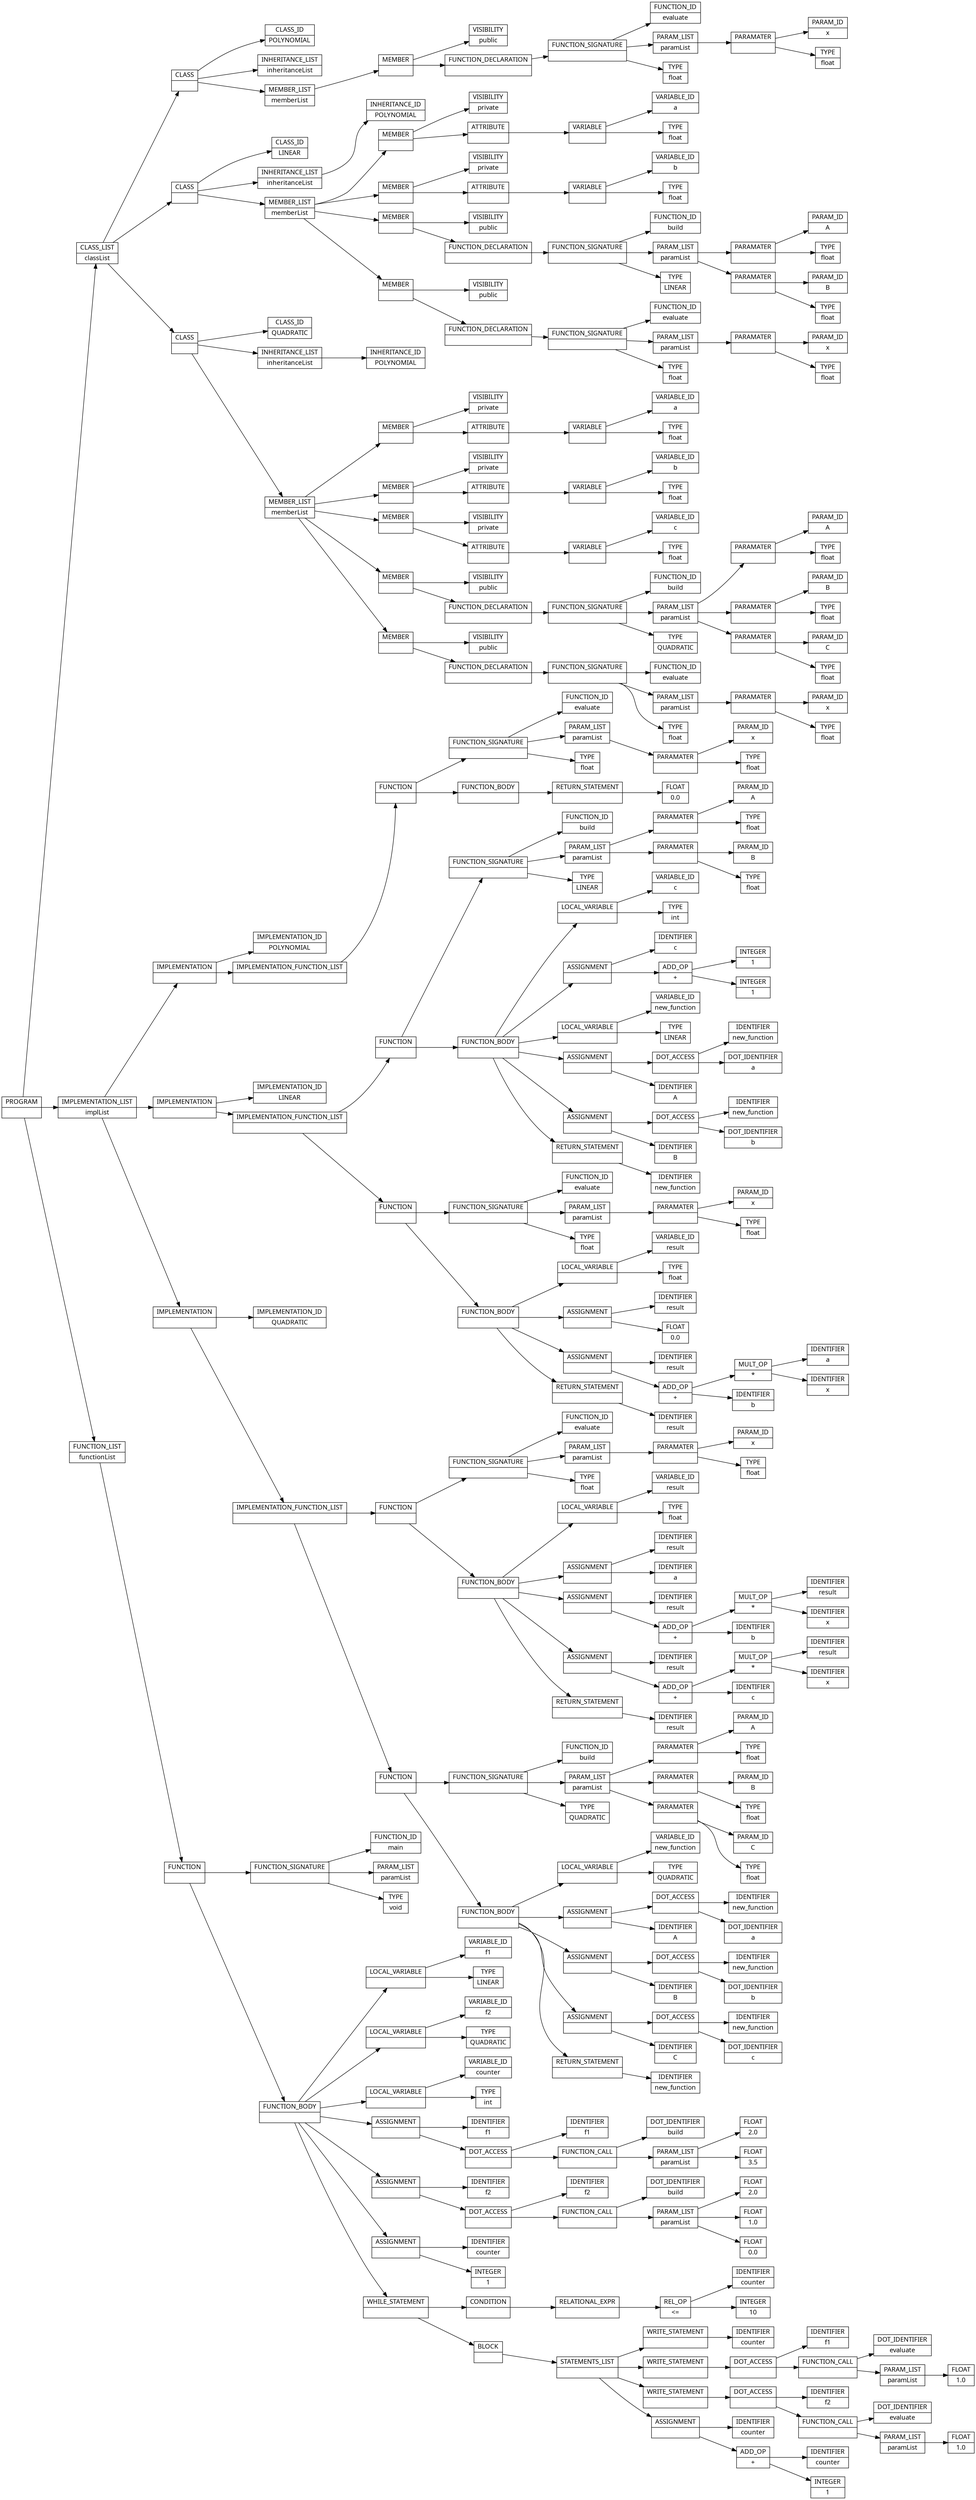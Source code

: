 digraph AST {
  node [shape=record];
    node [fontname=Sans];charset="UTF-8" splines=true splines=spline rankdir =LR
  node3 [label="PROGRAM |  "];
  node2 [label="CLASS_LIST | classList "];
  node17 [label="CLASS |  "];
  node4 [label="CLASS_ID | POLYNOMIAL "];
  node5 [label="INHERITANCE_LIST | inheritanceList "];
  node6 [label="MEMBER_LIST | memberList "];
  node16 [label="MEMBER |  "];
  node7 [label="VISIBILITY | public "];
  node15 [label="FUNCTION_DECLARATION |  "];
  node14 [label="FUNCTION_SIGNATURE |  "];
  node8 [label="FUNCTION_ID | evaluate "];
  node9 [label="PARAM_LIST | paramList "];
  node12 [label="PARAMATER |  "];
  node10 [label="PARAM_ID | x "];
  node11 [label="TYPE | float "];
  node13 [label="TYPE | float "];
  node57 [label="CLASS |  "];
  node18 [label="CLASS_ID | LINEAR "];
  node19 [label="INHERITANCE_LIST | inheritanceList "];
  node20 [label="INHERITANCE_ID | POLYNOMIAL "];
  node21 [label="MEMBER_LIST | memberList "];
  node27 [label="MEMBER |  "];
  node22 [label="VISIBILITY | private "];
  node26 [label="ATTRIBUTE |  "];
  node25 [label="VARIABLE |  "];
  node23 [label="VARIABLE_ID | a "];
  node24 [label="TYPE | float "];
  node33 [label="MEMBER |  "];
  node28 [label="VISIBILITY | private "];
  node32 [label="ATTRIBUTE |  "];
  node31 [label="VARIABLE |  "];
  node29 [label="VARIABLE_ID | b "];
  node30 [label="TYPE | float "];
  node46 [label="MEMBER |  "];
  node34 [label="VISIBILITY | public "];
  node45 [label="FUNCTION_DECLARATION |  "];
  node44 [label="FUNCTION_SIGNATURE |  "];
  node35 [label="FUNCTION_ID | build "];
  node36 [label="PARAM_LIST | paramList "];
  node39 [label="PARAMATER |  "];
  node37 [label="PARAM_ID | A "];
  node38 [label="TYPE | float "];
  node42 [label="PARAMATER |  "];
  node40 [label="PARAM_ID | B "];
  node41 [label="TYPE | float "];
  node43 [label="TYPE | LINEAR "];
  node56 [label="MEMBER |  "];
  node47 [label="VISIBILITY | public "];
  node55 [label="FUNCTION_DECLARATION |  "];
  node54 [label="FUNCTION_SIGNATURE |  "];
  node48 [label="FUNCTION_ID | evaluate "];
  node49 [label="PARAM_LIST | paramList "];
  node52 [label="PARAMATER |  "];
  node50 [label="PARAM_ID | x "];
  node51 [label="TYPE | float "];
  node53 [label="TYPE | float "];
  node106 [label="CLASS |  "];
  node58 [label="CLASS_ID | QUADRATIC "];
  node59 [label="INHERITANCE_LIST | inheritanceList "];
  node60 [label="INHERITANCE_ID | POLYNOMIAL "];
  node61 [label="MEMBER_LIST | memberList "];
  node67 [label="MEMBER |  "];
  node62 [label="VISIBILITY | private "];
  node66 [label="ATTRIBUTE |  "];
  node65 [label="VARIABLE |  "];
  node63 [label="VARIABLE_ID | a "];
  node64 [label="TYPE | float "];
  node73 [label="MEMBER |  "];
  node68 [label="VISIBILITY | private "];
  node72 [label="ATTRIBUTE |  "];
  node71 [label="VARIABLE |  "];
  node69 [label="VARIABLE_ID | b "];
  node70 [label="TYPE | float "];
  node79 [label="MEMBER |  "];
  node74 [label="VISIBILITY | private "];
  node78 [label="ATTRIBUTE |  "];
  node77 [label="VARIABLE |  "];
  node75 [label="VARIABLE_ID | c "];
  node76 [label="TYPE | float "];
  node95 [label="MEMBER |  "];
  node80 [label="VISIBILITY | public "];
  node94 [label="FUNCTION_DECLARATION |  "];
  node93 [label="FUNCTION_SIGNATURE |  "];
  node81 [label="FUNCTION_ID | build "];
  node82 [label="PARAM_LIST | paramList "];
  node85 [label="PARAMATER |  "];
  node83 [label="PARAM_ID | A "];
  node84 [label="TYPE | float "];
  node88 [label="PARAMATER |  "];
  node86 [label="PARAM_ID | B "];
  node87 [label="TYPE | float "];
  node91 [label="PARAMATER |  "];
  node89 [label="PARAM_ID | C "];
  node90 [label="TYPE | float "];
  node92 [label="TYPE | QUADRATIC "];
  node105 [label="MEMBER |  "];
  node96 [label="VISIBILITY | public "];
  node104 [label="FUNCTION_DECLARATION |  "];
  node103 [label="FUNCTION_SIGNATURE |  "];
  node97 [label="FUNCTION_ID | evaluate "];
  node98 [label="PARAM_LIST | paramList "];
  node101 [label="PARAMATER |  "];
  node99 [label="PARAM_ID | x "];
  node100 [label="TYPE | float "];
  node102 [label="TYPE | float "];
  node1 [label="IMPLEMENTATION_LIST | implList "];
  node120 [label="IMPLEMENTATION |  "];
  node107 [label="IMPLEMENTATION_ID | POLYNOMIAL "];
  node108 [label="IMPLEMENTATION_FUNCTION_LIST |  "];
  node119 [label="FUNCTION |  "];
  node115 [label="FUNCTION_SIGNATURE |  "];
  node109 [label="FUNCTION_ID | evaluate "];
  node110 [label="PARAM_LIST | paramList "];
  node113 [label="PARAMATER |  "];
  node111 [label="PARAM_ID | x "];
  node112 [label="TYPE | float "];
  node114 [label="TYPE | float "];
  node116 [label="FUNCTION_BODY |  "];
  node118 [label="RETURN_STATEMENT |  "];
  node117 [label="FLOAT | 0.0 "];
  node187 [label="IMPLEMENTATION |  "];
  node121 [label="IMPLEMENTATION_ID | LINEAR "];
  node122 [label="IMPLEMENTATION_FUNCTION_LIST |  "];
  node160 [label="FUNCTION |  "];
  node132 [label="FUNCTION_SIGNATURE |  "];
  node123 [label="FUNCTION_ID | build "];
  node124 [label="PARAM_LIST | paramList "];
  node127 [label="PARAMATER |  "];
  node125 [label="PARAM_ID | A "];
  node126 [label="TYPE | float "];
  node130 [label="PARAMATER |  "];
  node128 [label="PARAM_ID | B "];
  node129 [label="TYPE | float "];
  node131 [label="TYPE | LINEAR "];
  node133 [label="FUNCTION_BODY |  "];
  node136 [label="LOCAL_VARIABLE |  "];
  node134 [label="VARIABLE_ID | c "];
  node135 [label="TYPE | int "];
  node142 [label="ASSIGNMENT |  "];
  node137 [label="IDENTIFIER | c "];
  node140 [label="ADD_OP | + "];
  node139 [label="INTEGER | 1 "];
  node141 [label="INTEGER | 1 "];
  node145 [label="LOCAL_VARIABLE |  "];
  node143 [label="VARIABLE_ID | new_function "];
  node144 [label="TYPE | LINEAR "];
  node151 [label="ASSIGNMENT |  "];
  node148 [label="DOT_ACCESS |  "];
  node146 [label="IDENTIFIER | new_function "];
  node147 [label="DOT_IDENTIFIER | a "];
  node150 [label="IDENTIFIER | A "];
  node157 [label="ASSIGNMENT |  "];
  node154 [label="DOT_ACCESS |  "];
  node152 [label="IDENTIFIER | new_function "];
  node153 [label="DOT_IDENTIFIER | b "];
  node156 [label="IDENTIFIER | B "];
  node159 [label="RETURN_STATEMENT |  "];
  node158 [label="IDENTIFIER | new_function "];
  node186 [label="FUNCTION |  "];
  node167 [label="FUNCTION_SIGNATURE |  "];
  node161 [label="FUNCTION_ID | evaluate "];
  node162 [label="PARAM_LIST | paramList "];
  node165 [label="PARAMATER |  "];
  node163 [label="PARAM_ID | x "];
  node164 [label="TYPE | float "];
  node166 [label="TYPE | float "];
  node168 [label="FUNCTION_BODY |  "];
  node171 [label="LOCAL_VARIABLE |  "];
  node169 [label="VARIABLE_ID | result "];
  node170 [label="TYPE | float "];
  node175 [label="ASSIGNMENT |  "];
  node172 [label="IDENTIFIER | result "];
  node174 [label="FLOAT | 0.0 "];
  node183 [label="ASSIGNMENT |  "];
  node176 [label="IDENTIFIER | result "];
  node181 [label="ADD_OP | + "];
  node179 [label="MULT_OP | * "];
  node178 [label="IDENTIFIER | a "];
  node180 [label="IDENTIFIER | x "];
  node182 [label="IDENTIFIER | b "];
  node185 [label="RETURN_STATEMENT |  "];
  node184 [label="IDENTIFIER | result "];
  node262 [label="IMPLEMENTATION |  "];
  node188 [label="IMPLEMENTATION_ID | QUADRATIC "];
  node189 [label="IMPLEMENTATION_FUNCTION_LIST |  "];
  node223 [label="FUNCTION |  "];
  node196 [label="FUNCTION_SIGNATURE |  "];
  node190 [label="FUNCTION_ID | evaluate "];
  node191 [label="PARAM_LIST | paramList "];
  node194 [label="PARAMATER |  "];
  node192 [label="PARAM_ID | x "];
  node193 [label="TYPE | float "];
  node195 [label="TYPE | float "];
  node197 [label="FUNCTION_BODY |  "];
  node200 [label="LOCAL_VARIABLE |  "];
  node198 [label="VARIABLE_ID | result "];
  node199 [label="TYPE | float "];
  node204 [label="ASSIGNMENT |  "];
  node201 [label="IDENTIFIER | result "];
  node203 [label="IDENTIFIER | a "];
  node212 [label="ASSIGNMENT |  "];
  node205 [label="IDENTIFIER | result "];
  node210 [label="ADD_OP | + "];
  node208 [label="MULT_OP | * "];
  node207 [label="IDENTIFIER | result "];
  node209 [label="IDENTIFIER | x "];
  node211 [label="IDENTIFIER | b "];
  node220 [label="ASSIGNMENT |  "];
  node213 [label="IDENTIFIER | result "];
  node218 [label="ADD_OP | + "];
  node216 [label="MULT_OP | * "];
  node215 [label="IDENTIFIER | result "];
  node217 [label="IDENTIFIER | x "];
  node219 [label="IDENTIFIER | c "];
  node222 [label="RETURN_STATEMENT |  "];
  node221 [label="IDENTIFIER | result "];
  node261 [label="FUNCTION |  "];
  node236 [label="FUNCTION_SIGNATURE |  "];
  node224 [label="FUNCTION_ID | build "];
  node225 [label="PARAM_LIST | paramList "];
  node228 [label="PARAMATER |  "];
  node226 [label="PARAM_ID | A "];
  node227 [label="TYPE | float "];
  node231 [label="PARAMATER |  "];
  node229 [label="PARAM_ID | B "];
  node230 [label="TYPE | float "];
  node234 [label="PARAMATER |  "];
  node232 [label="PARAM_ID | C "];
  node233 [label="TYPE | float "];
  node235 [label="TYPE | QUADRATIC "];
  node237 [label="FUNCTION_BODY |  "];
  node240 [label="LOCAL_VARIABLE |  "];
  node238 [label="VARIABLE_ID | new_function "];
  node239 [label="TYPE | QUADRATIC "];
  node246 [label="ASSIGNMENT |  "];
  node243 [label="DOT_ACCESS |  "];
  node241 [label="IDENTIFIER | new_function "];
  node242 [label="DOT_IDENTIFIER | a "];
  node245 [label="IDENTIFIER | A "];
  node252 [label="ASSIGNMENT |  "];
  node249 [label="DOT_ACCESS |  "];
  node247 [label="IDENTIFIER | new_function "];
  node248 [label="DOT_IDENTIFIER | b "];
  node251 [label="IDENTIFIER | B "];
  node258 [label="ASSIGNMENT |  "];
  node255 [label="DOT_ACCESS |  "];
  node253 [label="IDENTIFIER | new_function "];
  node254 [label="DOT_IDENTIFIER | c "];
  node257 [label="IDENTIFIER | C "];
  node260 [label="RETURN_STATEMENT |  "];
  node259 [label="IDENTIFIER | new_function "];
  node0 [label="FUNCTION_LIST | functionList "];
  node332 [label="FUNCTION |  "];
  node266 [label="FUNCTION_SIGNATURE |  "];
  node263 [label="FUNCTION_ID | main "];
  node264 [label="PARAM_LIST | paramList "];
  node265 [label="TYPE | void "];
  node267 [label="FUNCTION_BODY |  "];
  node270 [label="LOCAL_VARIABLE |  "];
  node268 [label="VARIABLE_ID | f1 "];
  node269 [label="TYPE | LINEAR "];
  node273 [label="LOCAL_VARIABLE |  "];
  node271 [label="VARIABLE_ID | f2 "];
  node272 [label="TYPE | QUADRATIC "];
  node276 [label="LOCAL_VARIABLE |  "];
  node274 [label="VARIABLE_ID | counter "];
  node275 [label="TYPE | int "];
  node286 [label="ASSIGNMENT |  "];
  node277 [label="IDENTIFIER | f1 "];
  node285 [label="DOT_ACCESS |  "];
  node279 [label="IDENTIFIER | f1 "];
  node284 [label="FUNCTION_CALL |  "];
  node280 [label="DOT_IDENTIFIER | build "];
  node281 [label="PARAM_LIST | paramList "];
  node282 [label="FLOAT | 2.0 "];
  node283 [label="FLOAT | 3.5 "];
  node297 [label="ASSIGNMENT |  "];
  node287 [label="IDENTIFIER | f2 "];
  node296 [label="DOT_ACCESS |  "];
  node289 [label="IDENTIFIER | f2 "];
  node295 [label="FUNCTION_CALL |  "];
  node290 [label="DOT_IDENTIFIER | build "];
  node291 [label="PARAM_LIST | paramList "];
  node292 [label="FLOAT | 2.0 "];
  node293 [label="FLOAT | 1.0 "];
  node294 [label="FLOAT | 0.0 "];
  node301 [label="ASSIGNMENT |  "];
  node298 [label="IDENTIFIER | counter "];
  node300 [label="INTEGER | 1 "];
  node331 [label="WHILE_STATEMENT |  "];
  node306 [label="CONDITION |  "];
  node305 [label="RELATIONAL_EXPR |  "];
  node303 [label="REL_OP | \<= "];
  node302 [label="IDENTIFIER | counter "];
  node304 [label="INTEGER | 10 "];
  node330 [label="BLOCK |  "];
  node307 [label="STATEMENTS_LIST |  "];
  node309 [label="WRITE_STATEMENT |  "];
  node308 [label="IDENTIFIER | counter "];
  node316 [label="WRITE_STATEMENT |  "];
  node315 [label="DOT_ACCESS |  "];
  node310 [label="IDENTIFIER | f1 "];
  node314 [label="FUNCTION_CALL |  "];
  node311 [label="DOT_IDENTIFIER | evaluate "];
  node312 [label="PARAM_LIST | paramList "];
  node313 [label="FLOAT | 1.0 "];
  node323 [label="WRITE_STATEMENT |  "];
  node322 [label="DOT_ACCESS |  "];
  node317 [label="IDENTIFIER | f2 "];
  node321 [label="FUNCTION_CALL |  "];
  node318 [label="DOT_IDENTIFIER | evaluate "];
  node319 [label="PARAM_LIST | paramList "];
  node320 [label="FLOAT | 1.0 "];
  node329 [label="ASSIGNMENT |  "];
  node324 [label="IDENTIFIER | counter "];
  node327 [label="ADD_OP | + "];
  node326 [label="IDENTIFIER | counter "];
  node328 [label="INTEGER | 1 "];
  node3 -> node2;
  node2 -> node17;
  node17 -> node4;
  node17 -> node5;
  node17 -> node6;
  node6 -> node16;
  node16 -> node7;
  node16 -> node15;
  node15 -> node14;
  node14 -> node8;
  node14 -> node9;
  node9 -> node12;
  node12 -> node10;
  node12 -> node11;
  node14 -> node13;
  node2 -> node57;
  node57 -> node18;
  node57 -> node19;
  node19 -> node20;
  node57 -> node21;
  node21 -> node27;
  node27 -> node22;
  node27 -> node26;
  node26 -> node25;
  node25 -> node23;
  node25 -> node24;
  node21 -> node33;
  node33 -> node28;
  node33 -> node32;
  node32 -> node31;
  node31 -> node29;
  node31 -> node30;
  node21 -> node46;
  node46 -> node34;
  node46 -> node45;
  node45 -> node44;
  node44 -> node35;
  node44 -> node36;
  node36 -> node39;
  node39 -> node37;
  node39 -> node38;
  node36 -> node42;
  node42 -> node40;
  node42 -> node41;
  node44 -> node43;
  node21 -> node56;
  node56 -> node47;
  node56 -> node55;
  node55 -> node54;
  node54 -> node48;
  node54 -> node49;
  node49 -> node52;
  node52 -> node50;
  node52 -> node51;
  node54 -> node53;
  node2 -> node106;
  node106 -> node58;
  node106 -> node59;
  node59 -> node60;
  node106 -> node61;
  node61 -> node67;
  node67 -> node62;
  node67 -> node66;
  node66 -> node65;
  node65 -> node63;
  node65 -> node64;
  node61 -> node73;
  node73 -> node68;
  node73 -> node72;
  node72 -> node71;
  node71 -> node69;
  node71 -> node70;
  node61 -> node79;
  node79 -> node74;
  node79 -> node78;
  node78 -> node77;
  node77 -> node75;
  node77 -> node76;
  node61 -> node95;
  node95 -> node80;
  node95 -> node94;
  node94 -> node93;
  node93 -> node81;
  node93 -> node82;
  node82 -> node85;
  node85 -> node83;
  node85 -> node84;
  node82 -> node88;
  node88 -> node86;
  node88 -> node87;
  node82 -> node91;
  node91 -> node89;
  node91 -> node90;
  node93 -> node92;
  node61 -> node105;
  node105 -> node96;
  node105 -> node104;
  node104 -> node103;
  node103 -> node97;
  node103 -> node98;
  node98 -> node101;
  node101 -> node99;
  node101 -> node100;
  node103 -> node102;
  node3 -> node1;
  node1 -> node120;
  node120 -> node107;
  node120 -> node108;
  node108 -> node119;
  node119 -> node115;
  node115 -> node109;
  node115 -> node110;
  node110 -> node113;
  node113 -> node111;
  node113 -> node112;
  node115 -> node114;
  node119 -> node116;
  node116 -> node118;
  node118 -> node117;
  node1 -> node187;
  node187 -> node121;
  node187 -> node122;
  node122 -> node160;
  node160 -> node132;
  node132 -> node123;
  node132 -> node124;
  node124 -> node127;
  node127 -> node125;
  node127 -> node126;
  node124 -> node130;
  node130 -> node128;
  node130 -> node129;
  node132 -> node131;
  node160 -> node133;
  node133 -> node136;
  node136 -> node134;
  node136 -> node135;
  node133 -> node142;
  node142 -> node137;
  node142 -> node140;
  node140 -> node139;
  node140 -> node141;
  node133 -> node145;
  node145 -> node143;
  node145 -> node144;
  node133 -> node151;
  node151 -> node148;
  node148 -> node146;
  node148 -> node147;
  node151 -> node150;
  node133 -> node157;
  node157 -> node154;
  node154 -> node152;
  node154 -> node153;
  node157 -> node156;
  node133 -> node159;
  node159 -> node158;
  node122 -> node186;
  node186 -> node167;
  node167 -> node161;
  node167 -> node162;
  node162 -> node165;
  node165 -> node163;
  node165 -> node164;
  node167 -> node166;
  node186 -> node168;
  node168 -> node171;
  node171 -> node169;
  node171 -> node170;
  node168 -> node175;
  node175 -> node172;
  node175 -> node174;
  node168 -> node183;
  node183 -> node176;
  node183 -> node181;
  node181 -> node179;
  node179 -> node178;
  node179 -> node180;
  node181 -> node182;
  node168 -> node185;
  node185 -> node184;
  node1 -> node262;
  node262 -> node188;
  node262 -> node189;
  node189 -> node223;
  node223 -> node196;
  node196 -> node190;
  node196 -> node191;
  node191 -> node194;
  node194 -> node192;
  node194 -> node193;
  node196 -> node195;
  node223 -> node197;
  node197 -> node200;
  node200 -> node198;
  node200 -> node199;
  node197 -> node204;
  node204 -> node201;
  node204 -> node203;
  node197 -> node212;
  node212 -> node205;
  node212 -> node210;
  node210 -> node208;
  node208 -> node207;
  node208 -> node209;
  node210 -> node211;
  node197 -> node220;
  node220 -> node213;
  node220 -> node218;
  node218 -> node216;
  node216 -> node215;
  node216 -> node217;
  node218 -> node219;
  node197 -> node222;
  node222 -> node221;
  node189 -> node261;
  node261 -> node236;
  node236 -> node224;
  node236 -> node225;
  node225 -> node228;
  node228 -> node226;
  node228 -> node227;
  node225 -> node231;
  node231 -> node229;
  node231 -> node230;
  node225 -> node234;
  node234 -> node232;
  node234 -> node233;
  node236 -> node235;
  node261 -> node237;
  node237 -> node240;
  node240 -> node238;
  node240 -> node239;
  node237 -> node246;
  node246 -> node243;
  node243 -> node241;
  node243 -> node242;
  node246 -> node245;
  node237 -> node252;
  node252 -> node249;
  node249 -> node247;
  node249 -> node248;
  node252 -> node251;
  node237 -> node258;
  node258 -> node255;
  node255 -> node253;
  node255 -> node254;
  node258 -> node257;
  node237 -> node260;
  node260 -> node259;
  node3 -> node0;
  node0 -> node332;
  node332 -> node266;
  node266 -> node263;
  node266 -> node264;
  node266 -> node265;
  node332 -> node267;
  node267 -> node270;
  node270 -> node268;
  node270 -> node269;
  node267 -> node273;
  node273 -> node271;
  node273 -> node272;
  node267 -> node276;
  node276 -> node274;
  node276 -> node275;
  node267 -> node286;
  node286 -> node277;
  node286 -> node285;
  node285 -> node279;
  node285 -> node284;
  node284 -> node280;
  node284 -> node281;
  node281 -> node282;
  node281 -> node283;
  node267 -> node297;
  node297 -> node287;
  node297 -> node296;
  node296 -> node289;
  node296 -> node295;
  node295 -> node290;
  node295 -> node291;
  node291 -> node292;
  node291 -> node293;
  node291 -> node294;
  node267 -> node301;
  node301 -> node298;
  node301 -> node300;
  node267 -> node331;
  node331 -> node306;
  node306 -> node305;
  node305 -> node303;
  node303 -> node302;
  node303 -> node304;
  node331 -> node330;
  node330 -> node307;
  node307 -> node309;
  node309 -> node308;
  node307 -> node316;
  node316 -> node315;
  node315 -> node310;
  node315 -> node314;
  node314 -> node311;
  node314 -> node312;
  node312 -> node313;
  node307 -> node323;
  node323 -> node322;
  node322 -> node317;
  node322 -> node321;
  node321 -> node318;
  node321 -> node319;
  node319 -> node320;
  node307 -> node329;
  node329 -> node324;
  node329 -> node327;
  node327 -> node326;
  node327 -> node328;
}
